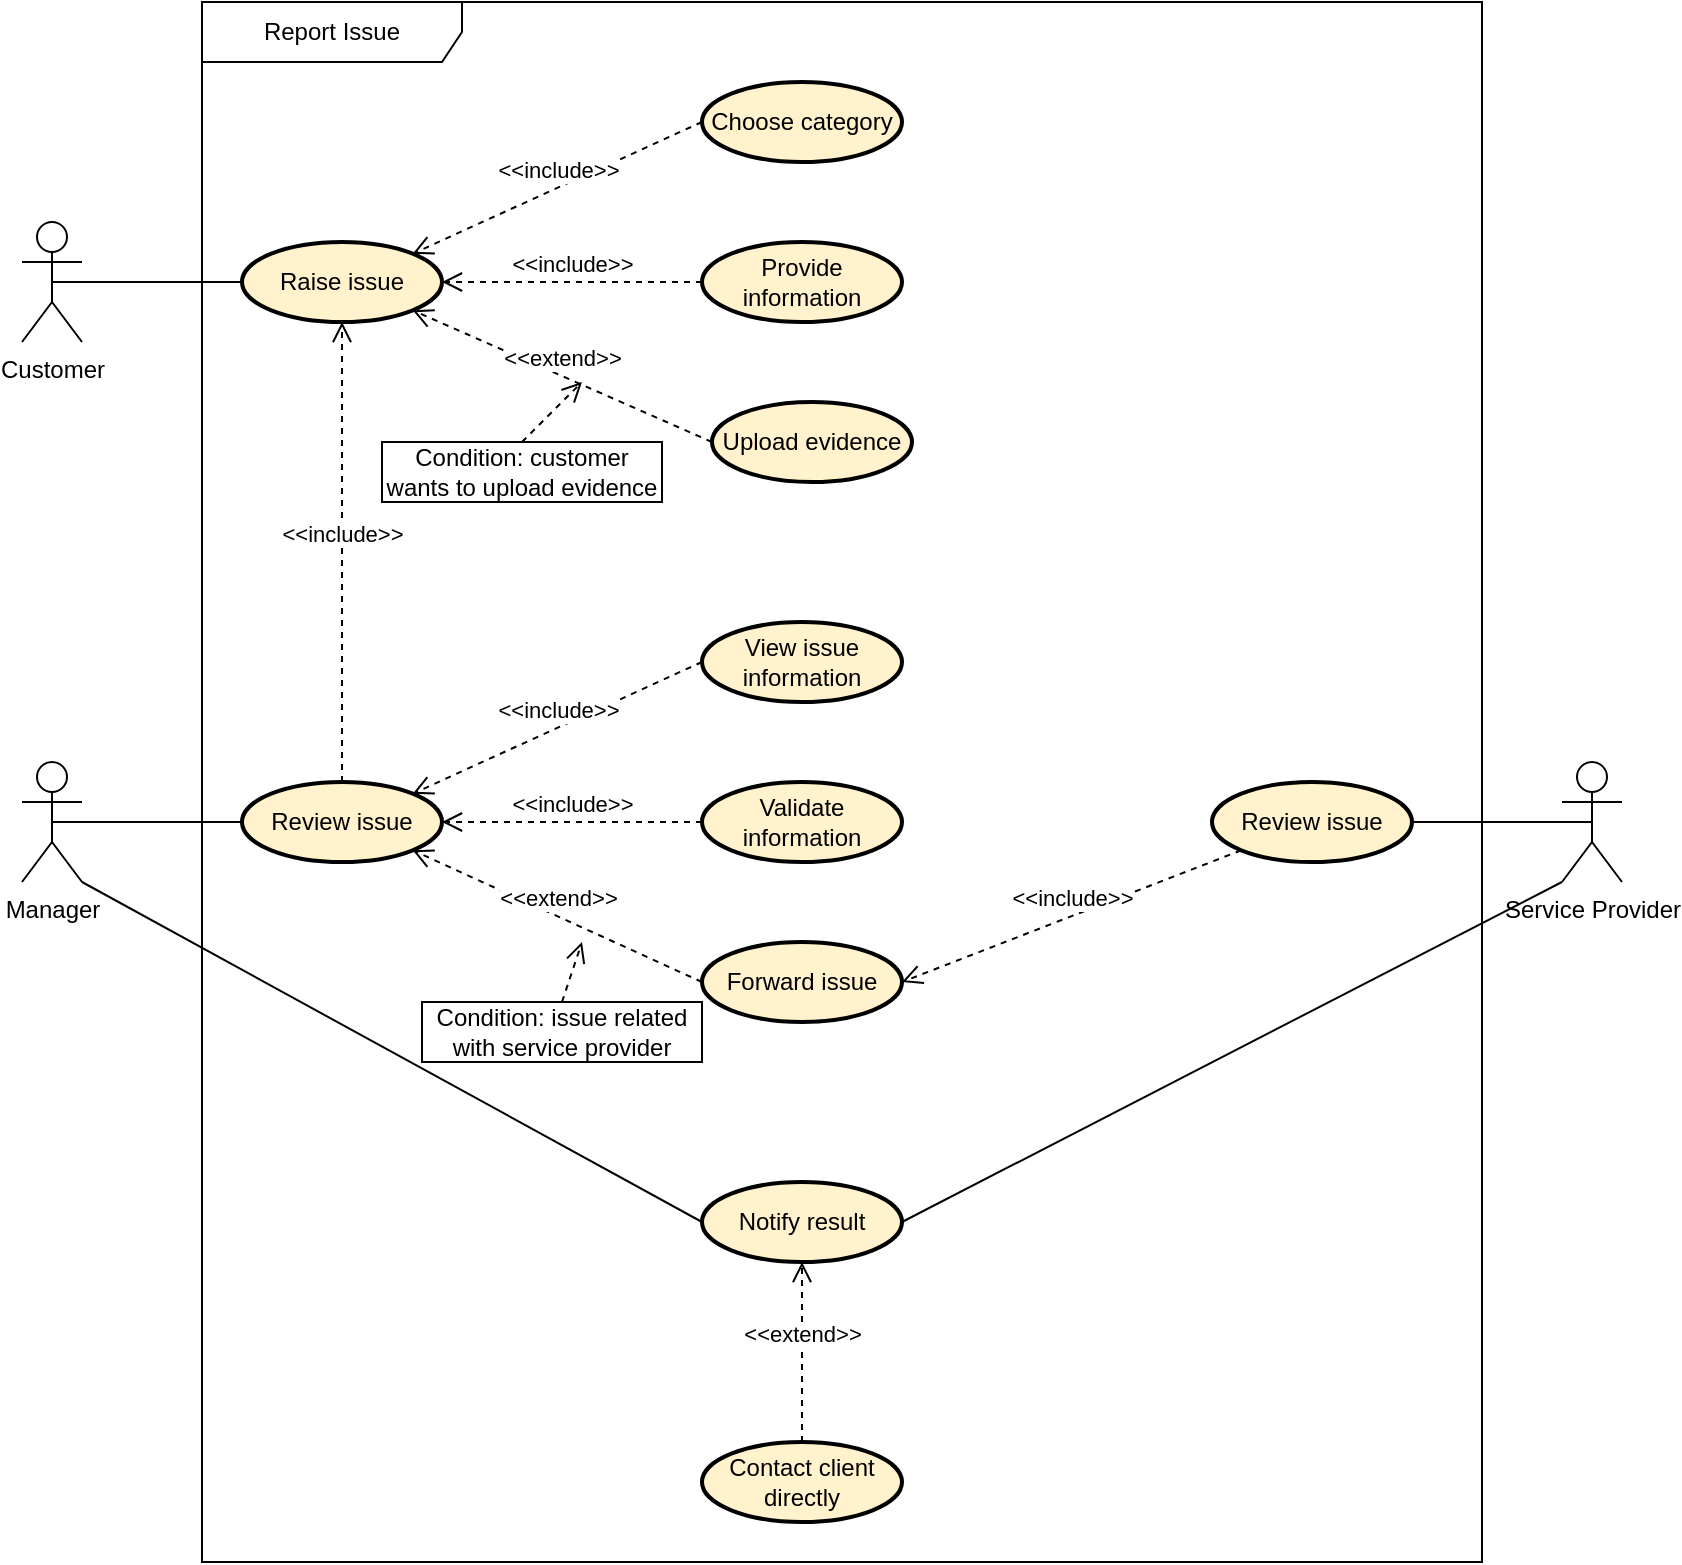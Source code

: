 <mxfile scale="1" border="0" version="26.2.15">
  <diagram name="Page-1" id="g5cH1t0SmlpA87fEUwU-">
    <mxGraphModel dx="988" dy="562" grid="1" gridSize="10" guides="1" tooltips="1" connect="1" arrows="1" fold="1" page="1" pageScale="1" pageWidth="850" pageHeight="1100" math="0" shadow="0">
      <root>
        <mxCell id="0" />
        <mxCell id="1" parent="0" />
        <mxCell id="zhgyyv9RaAxmv2rtKqCu-2" value="Customer" style="shape=umlActor;verticalLabelPosition=bottom;verticalAlign=top;html=1;" parent="1" vertex="1">
          <mxGeometry x="70" y="1100" width="30" height="60" as="geometry" />
        </mxCell>
        <mxCell id="zhgyyv9RaAxmv2rtKqCu-3" value="Raise issue" style="ellipse;whiteSpace=wrap;html=1;align=center;fillColor=#fff2cc;strokeColor=light-dark(#000000, #6d5100);strokeWidth=2;" parent="1" vertex="1">
          <mxGeometry x="180" y="1110" width="100" height="40" as="geometry" />
        </mxCell>
        <mxCell id="zhgyyv9RaAxmv2rtKqCu-4" value="Choose category" style="ellipse;whiteSpace=wrap;html=1;align=center;fillColor=#fff2cc;strokeColor=light-dark(#000000, #6d5100);strokeWidth=2;" parent="1" vertex="1">
          <mxGeometry x="410" y="1030" width="100" height="40" as="geometry" />
        </mxCell>
        <mxCell id="zhgyyv9RaAxmv2rtKqCu-5" value="Provide information" style="ellipse;whiteSpace=wrap;html=1;align=center;fillColor=#fff2cc;strokeColor=light-dark(#000000, #6d5100);strokeWidth=2;" parent="1" vertex="1">
          <mxGeometry x="410" y="1110" width="100" height="40" as="geometry" />
        </mxCell>
        <mxCell id="zhgyyv9RaAxmv2rtKqCu-6" value="Upload evidence" style="ellipse;whiteSpace=wrap;html=1;align=center;fillColor=#fff2cc;strokeColor=light-dark(#000000, #6d5100);strokeWidth=2;" parent="1" vertex="1">
          <mxGeometry x="415" y="1190" width="100" height="40" as="geometry" />
        </mxCell>
        <mxCell id="zhgyyv9RaAxmv2rtKqCu-7" value="&amp;lt;&amp;lt;include&amp;gt;&amp;gt;" style="html=1;verticalAlign=bottom;endArrow=open;dashed=1;endSize=8;curved=0;rounded=0;entryX=1;entryY=0;entryDx=0;entryDy=0;exitX=0;exitY=0.5;exitDx=0;exitDy=0;" parent="1" source="zhgyyv9RaAxmv2rtKqCu-4" target="zhgyyv9RaAxmv2rtKqCu-3" edge="1">
          <mxGeometry relative="1" as="geometry">
            <mxPoint x="660" y="1090" as="sourcePoint" />
            <mxPoint x="580" y="1090" as="targetPoint" />
          </mxGeometry>
        </mxCell>
        <mxCell id="zhgyyv9RaAxmv2rtKqCu-8" value="&amp;lt;&amp;lt;include&amp;gt;&amp;gt;" style="html=1;verticalAlign=bottom;endArrow=open;dashed=1;endSize=8;curved=0;rounded=0;entryX=1;entryY=0.5;entryDx=0;entryDy=0;exitX=0;exitY=0.5;exitDx=0;exitDy=0;" parent="1" source="zhgyyv9RaAxmv2rtKqCu-5" target="zhgyyv9RaAxmv2rtKqCu-3" edge="1">
          <mxGeometry relative="1" as="geometry">
            <mxPoint x="420" y="1040" as="sourcePoint" />
            <mxPoint x="295" y="1126" as="targetPoint" />
          </mxGeometry>
        </mxCell>
        <mxCell id="zhgyyv9RaAxmv2rtKqCu-9" value="&amp;lt;&amp;lt;extend&amp;gt;&amp;gt;" style="html=1;verticalAlign=bottom;endArrow=open;dashed=1;endSize=8;curved=0;rounded=0;entryX=1;entryY=1;entryDx=0;entryDy=0;exitX=0;exitY=0.5;exitDx=0;exitDy=0;" parent="1" source="zhgyyv9RaAxmv2rtKqCu-6" target="zhgyyv9RaAxmv2rtKqCu-3" edge="1">
          <mxGeometry relative="1" as="geometry">
            <mxPoint x="420" y="1140" as="sourcePoint" />
            <mxPoint x="310" y="1140" as="targetPoint" />
          </mxGeometry>
        </mxCell>
        <mxCell id="zhgyyv9RaAxmv2rtKqCu-14" value="" style="endArrow=none;html=1;rounded=0;exitX=0.5;exitY=0.5;exitDx=0;exitDy=0;exitPerimeter=0;entryX=0;entryY=0.5;entryDx=0;entryDy=0;" parent="1" source="zhgyyv9RaAxmv2rtKqCu-2" target="zhgyyv9RaAxmv2rtKqCu-3" edge="1">
          <mxGeometry width="50" height="50" relative="1" as="geometry">
            <mxPoint x="150" y="1240" as="sourcePoint" />
            <mxPoint x="200" y="1190" as="targetPoint" />
          </mxGeometry>
        </mxCell>
        <mxCell id="zhgyyv9RaAxmv2rtKqCu-15" value="Manager" style="shape=umlActor;verticalLabelPosition=bottom;verticalAlign=top;html=1;" parent="1" vertex="1">
          <mxGeometry x="70" y="1370" width="30" height="60" as="geometry" />
        </mxCell>
        <mxCell id="zhgyyv9RaAxmv2rtKqCu-16" value="Review issue" style="ellipse;whiteSpace=wrap;html=1;align=center;fillColor=#fff2cc;strokeColor=light-dark(#000000, #6d5100);strokeWidth=2;" parent="1" vertex="1">
          <mxGeometry x="180" y="1380" width="100" height="40" as="geometry" />
        </mxCell>
        <mxCell id="zhgyyv9RaAxmv2rtKqCu-17" value="View issue information" style="ellipse;whiteSpace=wrap;html=1;align=center;fillColor=#fff2cc;strokeColor=light-dark(#000000, #6d5100);strokeWidth=2;" parent="1" vertex="1">
          <mxGeometry x="410" y="1300" width="100" height="40" as="geometry" />
        </mxCell>
        <mxCell id="zhgyyv9RaAxmv2rtKqCu-18" value="Validate information" style="ellipse;whiteSpace=wrap;html=1;align=center;fillColor=#fff2cc;strokeColor=light-dark(#000000, #6d5100);strokeWidth=2;" parent="1" vertex="1">
          <mxGeometry x="410" y="1380" width="100" height="40" as="geometry" />
        </mxCell>
        <mxCell id="zhgyyv9RaAxmv2rtKqCu-20" value="" style="endArrow=none;html=1;rounded=0;exitX=0.5;exitY=0.5;exitDx=0;exitDy=0;exitPerimeter=0;entryX=0;entryY=0.5;entryDx=0;entryDy=0;" parent="1" source="zhgyyv9RaAxmv2rtKqCu-15" target="zhgyyv9RaAxmv2rtKqCu-16" edge="1">
          <mxGeometry width="50" height="50" relative="1" as="geometry">
            <mxPoint x="130" y="1360" as="sourcePoint" />
            <mxPoint x="225" y="1360" as="targetPoint" />
          </mxGeometry>
        </mxCell>
        <mxCell id="zhgyyv9RaAxmv2rtKqCu-21" value="Forward issue" style="ellipse;whiteSpace=wrap;html=1;align=center;fillColor=#fff2cc;strokeColor=light-dark(#000000, #6d5100);strokeWidth=2;" parent="1" vertex="1">
          <mxGeometry x="410" y="1460" width="100" height="40" as="geometry" />
        </mxCell>
        <mxCell id="zhgyyv9RaAxmv2rtKqCu-22" value="Notify result" style="ellipse;whiteSpace=wrap;html=1;align=center;fillColor=#fff2cc;strokeColor=light-dark(#000000, #6d5100);strokeWidth=2;" parent="1" vertex="1">
          <mxGeometry x="410" y="1580" width="100" height="40" as="geometry" />
        </mxCell>
        <mxCell id="zhgyyv9RaAxmv2rtKqCu-23" value="Service Provider" style="shape=umlActor;verticalLabelPosition=bottom;verticalAlign=top;html=1;" parent="1" vertex="1">
          <mxGeometry x="840" y="1370" width="30" height="60" as="geometry" />
        </mxCell>
        <mxCell id="zhgyyv9RaAxmv2rtKqCu-24" value="Review issue" style="ellipse;whiteSpace=wrap;html=1;align=center;fillColor=#fff2cc;strokeColor=light-dark(#000000, #6d5100);strokeWidth=2;" parent="1" vertex="1">
          <mxGeometry x="665" y="1380" width="100" height="40" as="geometry" />
        </mxCell>
        <mxCell id="zhgyyv9RaAxmv2rtKqCu-25" value="&amp;lt;&amp;lt;include&amp;gt;&amp;gt;" style="html=1;verticalAlign=bottom;endArrow=open;dashed=1;endSize=8;curved=0;rounded=0;entryX=1;entryY=0;entryDx=0;entryDy=0;exitX=0;exitY=0.5;exitDx=0;exitDy=0;" parent="1" source="zhgyyv9RaAxmv2rtKqCu-17" target="zhgyyv9RaAxmv2rtKqCu-16" edge="1">
          <mxGeometry relative="1" as="geometry">
            <mxPoint x="435" y="1300" as="sourcePoint" />
            <mxPoint x="290" y="1366" as="targetPoint" />
          </mxGeometry>
        </mxCell>
        <mxCell id="zhgyyv9RaAxmv2rtKqCu-26" value="&amp;lt;&amp;lt;include&amp;gt;&amp;gt;" style="html=1;verticalAlign=bottom;endArrow=open;dashed=1;endSize=8;curved=0;rounded=0;entryX=1;entryY=0.5;entryDx=0;entryDy=0;exitX=0;exitY=0.5;exitDx=0;exitDy=0;" parent="1" source="zhgyyv9RaAxmv2rtKqCu-18" target="zhgyyv9RaAxmv2rtKqCu-16" edge="1">
          <mxGeometry relative="1" as="geometry">
            <mxPoint x="420" y="1330" as="sourcePoint" />
            <mxPoint x="275" y="1396" as="targetPoint" />
          </mxGeometry>
        </mxCell>
        <mxCell id="zhgyyv9RaAxmv2rtKqCu-27" value="&amp;lt;&amp;lt;extend&amp;gt;&amp;gt;" style="html=1;verticalAlign=bottom;endArrow=open;dashed=1;endSize=8;curved=0;rounded=0;entryX=1;entryY=1;entryDx=0;entryDy=0;exitX=0;exitY=0.5;exitDx=0;exitDy=0;" parent="1" source="zhgyyv9RaAxmv2rtKqCu-21" target="zhgyyv9RaAxmv2rtKqCu-16" edge="1">
          <mxGeometry relative="1" as="geometry">
            <mxPoint x="425" y="1220" as="sourcePoint" />
            <mxPoint x="275" y="1154" as="targetPoint" />
          </mxGeometry>
        </mxCell>
        <mxCell id="zhgyyv9RaAxmv2rtKqCu-28" value="" style="endArrow=none;html=1;rounded=0;exitX=1;exitY=0.5;exitDx=0;exitDy=0;entryX=0.5;entryY=0.5;entryDx=0;entryDy=0;entryPerimeter=0;" parent="1" source="zhgyyv9RaAxmv2rtKqCu-24" target="zhgyyv9RaAxmv2rtKqCu-23" edge="1">
          <mxGeometry width="50" height="50" relative="1" as="geometry">
            <mxPoint x="95" y="1410" as="sourcePoint" />
            <mxPoint x="190" y="1410" as="targetPoint" />
          </mxGeometry>
        </mxCell>
        <mxCell id="zhgyyv9RaAxmv2rtKqCu-30" value="" style="endArrow=none;html=1;rounded=0;exitX=1;exitY=1;exitDx=0;exitDy=0;exitPerimeter=0;entryX=0;entryY=0.5;entryDx=0;entryDy=0;" parent="1" source="zhgyyv9RaAxmv2rtKqCu-15" target="zhgyyv9RaAxmv2rtKqCu-22" edge="1">
          <mxGeometry width="50" height="50" relative="1" as="geometry">
            <mxPoint x="95" y="1410" as="sourcePoint" />
            <mxPoint x="190" y="1410" as="targetPoint" />
          </mxGeometry>
        </mxCell>
        <mxCell id="zhgyyv9RaAxmv2rtKqCu-31" value="" style="endArrow=none;html=1;rounded=0;exitX=0;exitY=1;exitDx=0;exitDy=0;exitPerimeter=0;entryX=1;entryY=0.5;entryDx=0;entryDy=0;" parent="1" source="zhgyyv9RaAxmv2rtKqCu-23" target="zhgyyv9RaAxmv2rtKqCu-22" edge="1">
          <mxGeometry width="50" height="50" relative="1" as="geometry">
            <mxPoint x="110" y="1440" as="sourcePoint" />
            <mxPoint x="420" y="1610" as="targetPoint" />
          </mxGeometry>
        </mxCell>
        <mxCell id="zhgyyv9RaAxmv2rtKqCu-32" value="Contact client directly" style="ellipse;whiteSpace=wrap;html=1;align=center;fillColor=#fff2cc;strokeColor=light-dark(#000000, #6d5100);strokeWidth=2;" parent="1" vertex="1">
          <mxGeometry x="410" y="1710" width="100" height="40" as="geometry" />
        </mxCell>
        <mxCell id="zhgyyv9RaAxmv2rtKqCu-33" value="&amp;lt;&amp;lt;extend&amp;gt;&amp;gt;" style="html=1;verticalAlign=bottom;endArrow=open;dashed=1;endSize=8;curved=0;rounded=0;entryX=0.5;entryY=1;entryDx=0;entryDy=0;exitX=0.5;exitY=0;exitDx=0;exitDy=0;" parent="1" source="zhgyyv9RaAxmv2rtKqCu-32" target="zhgyyv9RaAxmv2rtKqCu-22" edge="1">
          <mxGeometry relative="1" as="geometry">
            <mxPoint x="420" y="1490" as="sourcePoint" />
            <mxPoint x="275" y="1424" as="targetPoint" />
          </mxGeometry>
        </mxCell>
        <mxCell id="mrIronFKmgXclrQIu5as-1" value="&amp;lt;&amp;lt;include&amp;gt;&amp;gt;" style="html=1;verticalAlign=bottom;endArrow=open;dashed=1;endSize=8;curved=0;rounded=0;entryX=0.5;entryY=1;entryDx=0;entryDy=0;exitX=0.5;exitY=0;exitDx=0;exitDy=0;" edge="1" parent="1" source="zhgyyv9RaAxmv2rtKqCu-16" target="zhgyyv9RaAxmv2rtKqCu-3">
          <mxGeometry relative="1" as="geometry">
            <mxPoint x="420" y="1330" as="sourcePoint" />
            <mxPoint x="275" y="1396" as="targetPoint" />
          </mxGeometry>
        </mxCell>
        <mxCell id="mrIronFKmgXclrQIu5as-2" value="&amp;lt;&amp;lt;include&amp;gt;&amp;gt;" style="html=1;verticalAlign=bottom;endArrow=open;dashed=1;endSize=8;curved=0;rounded=0;entryX=1;entryY=0.5;entryDx=0;entryDy=0;exitX=0;exitY=1;exitDx=0;exitDy=0;" edge="1" parent="1" source="zhgyyv9RaAxmv2rtKqCu-24" target="zhgyyv9RaAxmv2rtKqCu-21">
          <mxGeometry relative="1" as="geometry">
            <mxPoint x="240" y="1390" as="sourcePoint" />
            <mxPoint x="240" y="1160" as="targetPoint" />
          </mxGeometry>
        </mxCell>
        <mxCell id="mrIronFKmgXclrQIu5as-3" value="Report Issue" style="shape=umlFrame;whiteSpace=wrap;html=1;pointerEvents=0;width=130;height=30;" vertex="1" parent="1">
          <mxGeometry x="160" y="990" width="640" height="780" as="geometry" />
        </mxCell>
        <mxCell id="mrIronFKmgXclrQIu5as-4" value="Condition: customer wants to upload evidence" style="whiteSpace=wrap;html=1;align=center;" vertex="1" parent="1">
          <mxGeometry x="250" y="1210" width="140" height="30" as="geometry" />
        </mxCell>
        <mxCell id="mrIronFKmgXclrQIu5as-5" value="Condition: issue related with service provider" style="whiteSpace=wrap;html=1;align=center;" vertex="1" parent="1">
          <mxGeometry x="270" y="1490" width="140" height="30" as="geometry" />
        </mxCell>
        <mxCell id="mrIronFKmgXclrQIu5as-6" value="" style="html=1;verticalAlign=bottom;endArrow=open;dashed=1;endSize=8;curved=0;rounded=0;exitX=0.5;exitY=0;exitDx=0;exitDy=0;" edge="1" parent="1" source="mrIronFKmgXclrQIu5as-5">
          <mxGeometry x="0.75" y="-30" relative="1" as="geometry">
            <mxPoint x="300" y="1480" as="sourcePoint" />
            <mxPoint x="350" y="1460" as="targetPoint" />
            <mxPoint as="offset" />
          </mxGeometry>
        </mxCell>
        <mxCell id="mrIronFKmgXclrQIu5as-7" value="" style="html=1;verticalAlign=bottom;endArrow=open;dashed=1;endSize=8;curved=0;rounded=0;exitX=0.5;exitY=0;exitDx=0;exitDy=0;" edge="1" parent="1" source="mrIronFKmgXclrQIu5as-4">
          <mxGeometry x="0.75" y="-30" relative="1" as="geometry">
            <mxPoint x="350" y="1500" as="sourcePoint" />
            <mxPoint x="350" y="1180" as="targetPoint" />
            <mxPoint as="offset" />
          </mxGeometry>
        </mxCell>
      </root>
    </mxGraphModel>
  </diagram>
</mxfile>
